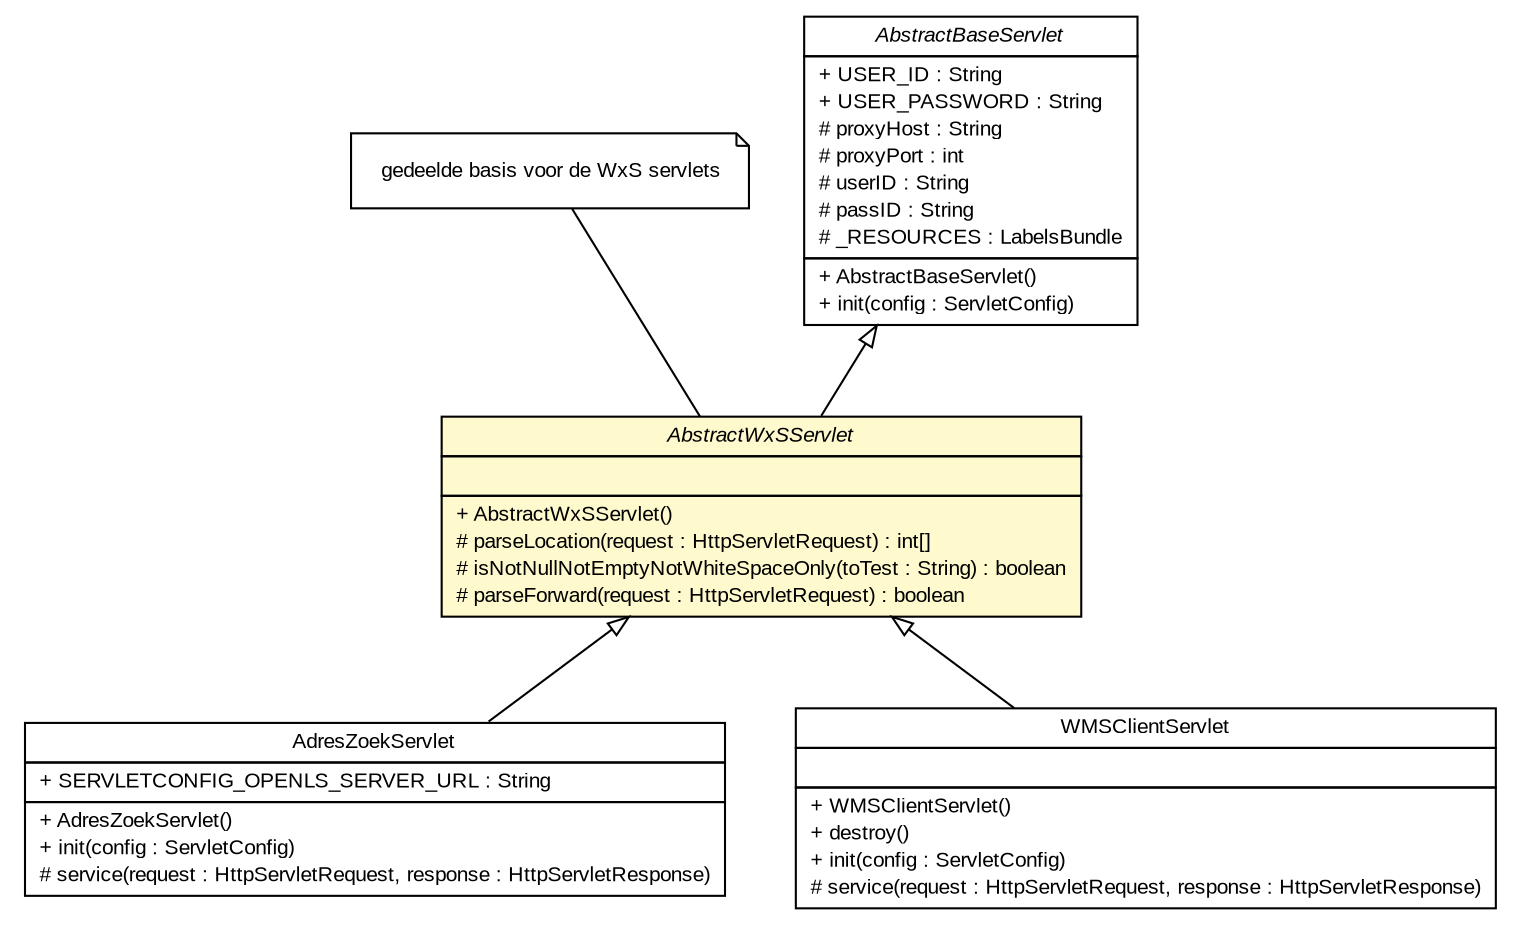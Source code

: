 #!/usr/local/bin/dot
#
# Class diagram 
# Generated by UMLGraph version R5_6 (http://www.umlgraph.org/)
#

digraph G {
	edge [fontname="arial",fontsize=10,labelfontname="arial",labelfontsize=10];
	node [fontname="arial",fontsize=10,shape=plaintext];
	nodesep=0.25;
	ranksep=0.5;
	// nl.mineleni.cbsviewer.servlet.AbstractWxSServlet
	c549 [label=<<table title="nl.mineleni.cbsviewer.servlet.AbstractWxSServlet" border="0" cellborder="1" cellspacing="0" cellpadding="2" port="p" bgcolor="lemonChiffon" href="./AbstractWxSServlet.html">
		<tr><td><table border="0" cellspacing="0" cellpadding="1">
<tr><td align="center" balign="center"><font face="arial italic"> AbstractWxSServlet </font></td></tr>
		</table></td></tr>
		<tr><td><table border="0" cellspacing="0" cellpadding="1">
<tr><td align="left" balign="left">  </td></tr>
		</table></td></tr>
		<tr><td><table border="0" cellspacing="0" cellpadding="1">
<tr><td align="left" balign="left"> + AbstractWxSServlet() </td></tr>
<tr><td align="left" balign="left"> # parseLocation(request : HttpServletRequest) : int[] </td></tr>
<tr><td align="left" balign="left"> # isNotNullNotEmptyNotWhiteSpaceOnly(toTest : String) : boolean </td></tr>
<tr><td align="left" balign="left"> # parseForward(request : HttpServletRequest) : boolean </td></tr>
		</table></td></tr>
		</table>>, URL="./AbstractWxSServlet.html", fontname="arial", fontcolor="black", fontsize=10.0];
	// Note annotation
	n0cc549 [label=<<table title="nl.mineleni.cbsviewer.servlet.AbstractWxSServlet" border="0" cellborder="0" cellspacing="0" cellpadding="2" port="p" href="./AbstractWxSServlet.html">
		<tr><td><table border="0" cellspacing="0" cellpadding="1">
<tr><td align="left" balign="left"> gedeelde basis voor de WxS servlets </td></tr>
		</table></td></tr>
		</table>>, fontname="arial", fontcolor="black", fontsize=10.0, shape=note];
	n0cc549 -> c549:p[arrowhead=none];
	// nl.mineleni.cbsviewer.servlet.AbstractBaseServlet
	c550 [label=<<table title="nl.mineleni.cbsviewer.servlet.AbstractBaseServlet" border="0" cellborder="1" cellspacing="0" cellpadding="2" port="p" href="./AbstractBaseServlet.html">
		<tr><td><table border="0" cellspacing="0" cellpadding="1">
<tr><td align="center" balign="center"><font face="arial italic"> AbstractBaseServlet </font></td></tr>
		</table></td></tr>
		<tr><td><table border="0" cellspacing="0" cellpadding="1">
<tr><td align="left" balign="left"> + USER_ID : String </td></tr>
<tr><td align="left" balign="left"> + USER_PASSWORD : String </td></tr>
<tr><td align="left" balign="left"> # proxyHost : String </td></tr>
<tr><td align="left" balign="left"> # proxyPort : int </td></tr>
<tr><td align="left" balign="left"> # userID : String </td></tr>
<tr><td align="left" balign="left"> # passID : String </td></tr>
<tr><td align="left" balign="left"> # _RESOURCES : LabelsBundle </td></tr>
		</table></td></tr>
		<tr><td><table border="0" cellspacing="0" cellpadding="1">
<tr><td align="left" balign="left"> + AbstractBaseServlet() </td></tr>
<tr><td align="left" balign="left"> + init(config : ServletConfig) </td></tr>
		</table></td></tr>
		</table>>, URL="./AbstractBaseServlet.html", fontname="arial", fontcolor="black", fontsize=10.0];
	// nl.mineleni.cbsviewer.servlet.gazetteer.AdresZoekServlet
	c551 [label=<<table title="nl.mineleni.cbsviewer.servlet.gazetteer.AdresZoekServlet" border="0" cellborder="1" cellspacing="0" cellpadding="2" port="p" href="./gazetteer/AdresZoekServlet.html">
		<tr><td><table border="0" cellspacing="0" cellpadding="1">
<tr><td align="center" balign="center"> AdresZoekServlet </td></tr>
		</table></td></tr>
		<tr><td><table border="0" cellspacing="0" cellpadding="1">
<tr><td align="left" balign="left"> + SERVLETCONFIG_OPENLS_SERVER_URL : String </td></tr>
		</table></td></tr>
		<tr><td><table border="0" cellspacing="0" cellpadding="1">
<tr><td align="left" balign="left"> + AdresZoekServlet() </td></tr>
<tr><td align="left" balign="left"> + init(config : ServletConfig) </td></tr>
<tr><td align="left" balign="left"> # service(request : HttpServletRequest, response : HttpServletResponse) </td></tr>
		</table></td></tr>
		</table>>, URL="./gazetteer/AdresZoekServlet.html", fontname="arial", fontcolor="black", fontsize=10.0];
	// nl.mineleni.cbsviewer.servlet.wms.WMSClientServlet
	c555 [label=<<table title="nl.mineleni.cbsviewer.servlet.wms.WMSClientServlet" border="0" cellborder="1" cellspacing="0" cellpadding="2" port="p" href="./wms/WMSClientServlet.html">
		<tr><td><table border="0" cellspacing="0" cellpadding="1">
<tr><td align="center" balign="center"> WMSClientServlet </td></tr>
		</table></td></tr>
		<tr><td><table border="0" cellspacing="0" cellpadding="1">
<tr><td align="left" balign="left">  </td></tr>
		</table></td></tr>
		<tr><td><table border="0" cellspacing="0" cellpadding="1">
<tr><td align="left" balign="left"> + WMSClientServlet() </td></tr>
<tr><td align="left" balign="left"> + destroy() </td></tr>
<tr><td align="left" balign="left"> + init(config : ServletConfig) </td></tr>
<tr><td align="left" balign="left"> # service(request : HttpServletRequest, response : HttpServletResponse) </td></tr>
		</table></td></tr>
		</table>>, URL="./wms/WMSClientServlet.html", fontname="arial", fontcolor="black", fontsize=10.0];
	//nl.mineleni.cbsviewer.servlet.AbstractWxSServlet extends nl.mineleni.cbsviewer.servlet.AbstractBaseServlet
	c550:p -> c549:p [dir=back,arrowtail=empty];
	//nl.mineleni.cbsviewer.servlet.gazetteer.AdresZoekServlet extends nl.mineleni.cbsviewer.servlet.AbstractWxSServlet
	c549:p -> c551:p [dir=back,arrowtail=empty];
	//nl.mineleni.cbsviewer.servlet.wms.WMSClientServlet extends nl.mineleni.cbsviewer.servlet.AbstractWxSServlet
	c549:p -> c555:p [dir=back,arrowtail=empty];
}

